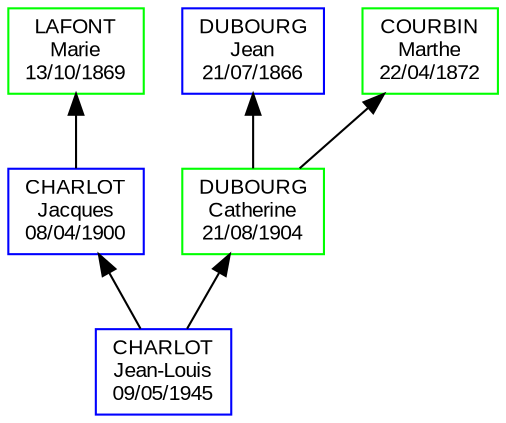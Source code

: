 digraph {
rankdir = "BT";

node [shape = box, fontname = "Arial", fontsize = 10];
4 [label = "CHARLOT\nJean-Louis\n09/05/1945", color = blue];
4 -> 8;
8 [label = "CHARLOT\nJacques\n08/04/1900", color = blue];
8 -> 17;
17 [label = "LAFONT\nMarie\n13/10/1869", color = green];
4 -> 9;
9 [label = "DUBOURG\nCatherine\n21/08/1904", color = green];
9 -> 18;
18 [label = "DUBOURG\nJean\n21/07/1866", color = blue];
9 -> 19;
19 [label = "COURBIN\nMarthe\n22/04/1872", color = green];
}
